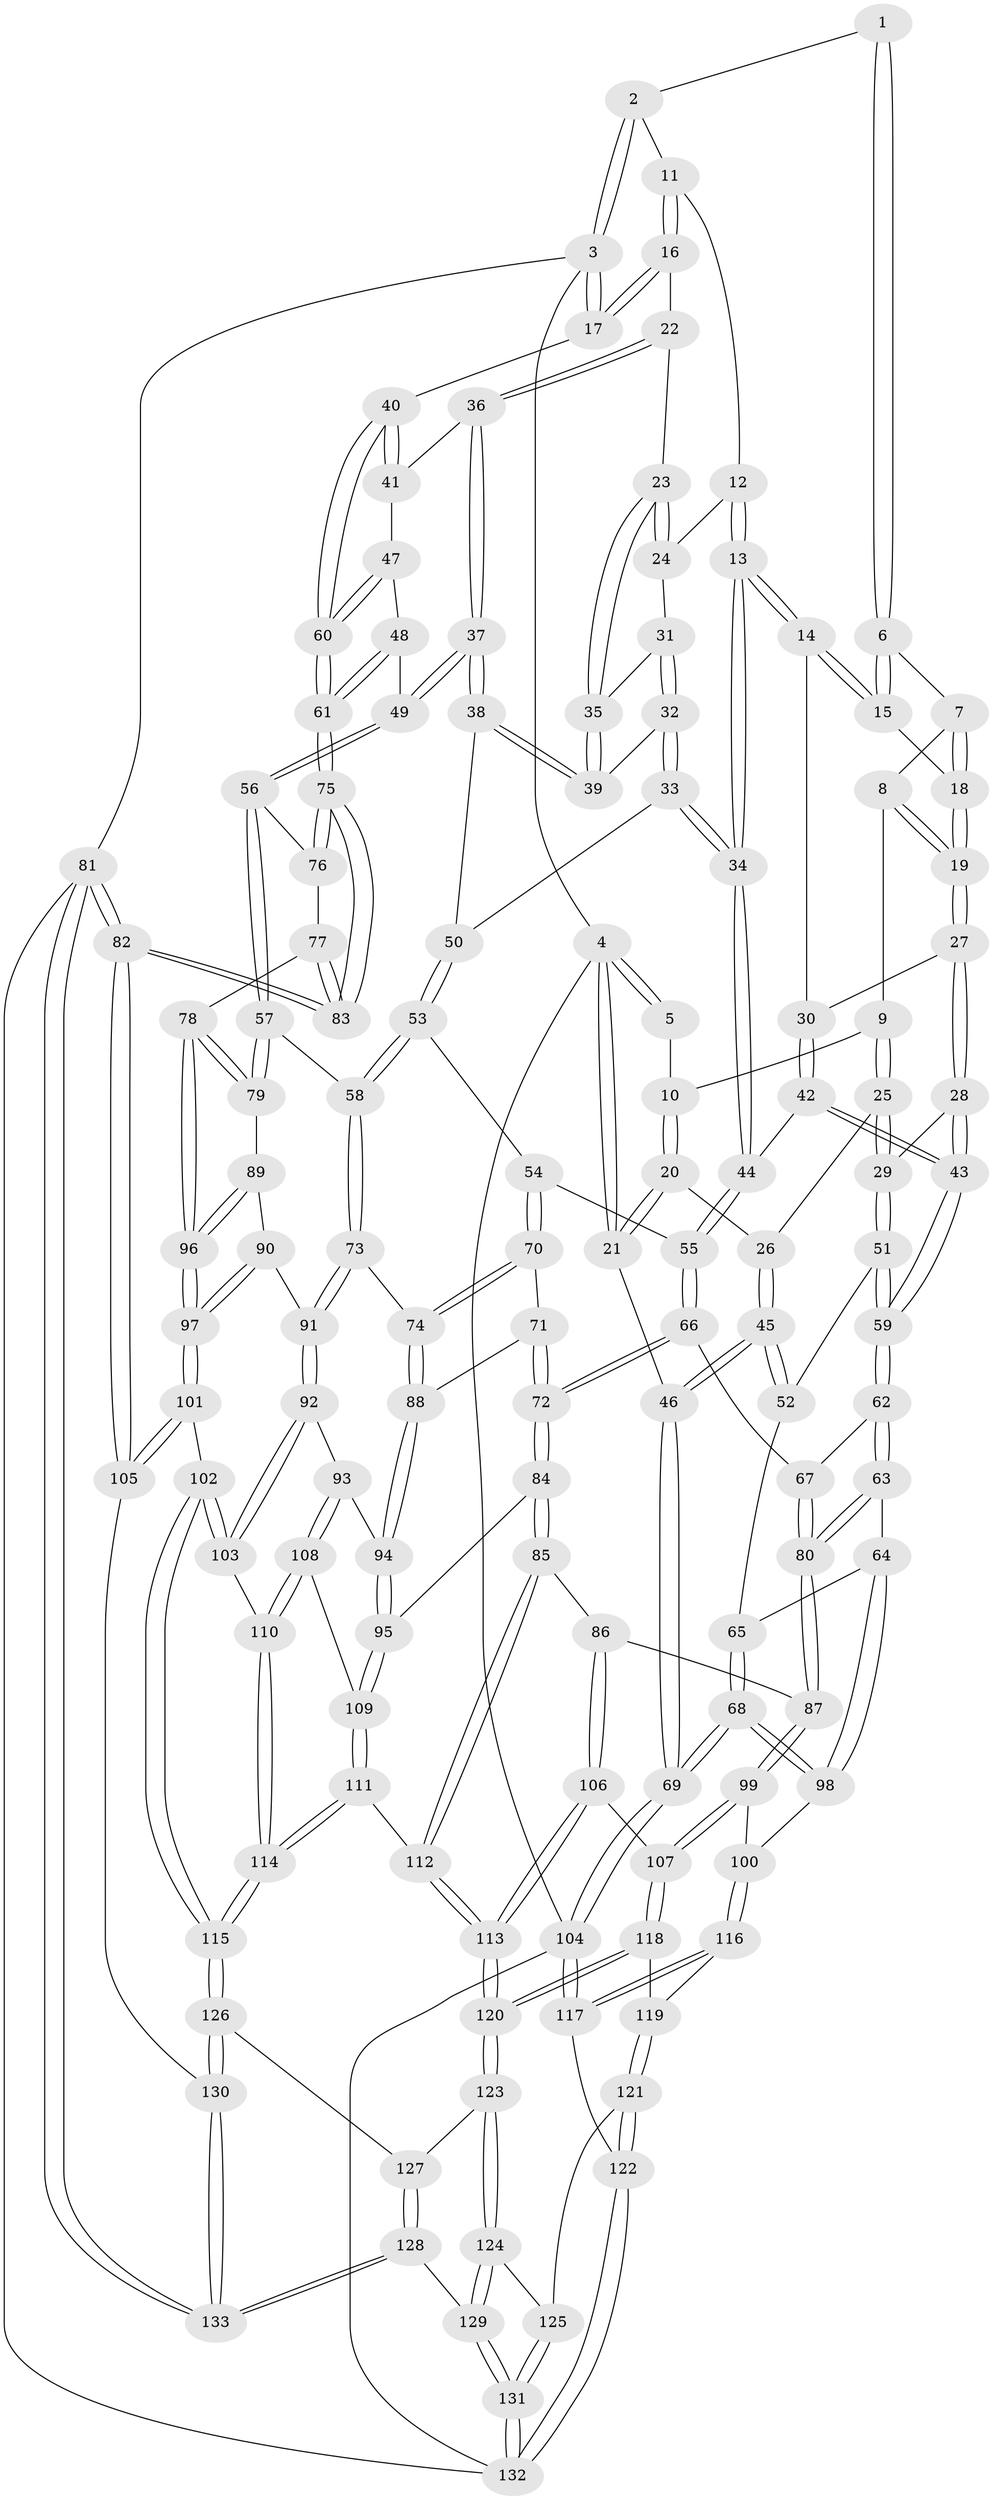 // Generated by graph-tools (version 1.1) at 2025/27/03/09/25 03:27:07]
// undirected, 133 vertices, 329 edges
graph export_dot {
graph [start="1"]
  node [color=gray90,style=filled];
  1 [pos="+0.40861397095938023+0"];
  2 [pos="+0.6963178702390215+0"];
  3 [pos="+1+0"];
  4 [pos="+0+0"];
  5 [pos="+0.02765256545592701+0"];
  6 [pos="+0.40035667221657933+0"];
  7 [pos="+0.2441671361718364+0.04406418649549752"];
  8 [pos="+0.1937099926407387+0.06628431312015488"];
  9 [pos="+0.16380216958339236+0.05182539304148981"];
  10 [pos="+0.1372282867684898+0.02776549362113438"];
  11 [pos="+0.7092149857884616+0"];
  12 [pos="+0.6729522858634708+0.0034495564484456286"];
  13 [pos="+0.526996548770086+0.1551697773015258"];
  14 [pos="+0.46630687838479984+0.11889004874540825"];
  15 [pos="+0.4017304178021422+0"];
  16 [pos="+0.842608710417491+0.09197922133827258"];
  17 [pos="+1+0.060449434905965556"];
  18 [pos="+0.2991363617686583+0.09789375585257336"];
  19 [pos="+0.2710018600576155+0.14477055996702567"];
  20 [pos="+0.0638199735349687+0.15399135103285952"];
  21 [pos="+0+0.08521281318219871"];
  22 [pos="+0.8191468794889742+0.15217041442860965"];
  23 [pos="+0.7900527782545788+0.16351794602141168"];
  24 [pos="+0.6967778805999336+0.12692657337547"];
  25 [pos="+0.16789431313105777+0.21270347476096738"];
  26 [pos="+0.09415828933205041+0.19294937279871716"];
  27 [pos="+0.27180874752171985+0.1599504508555235"];
  28 [pos="+0.2507259941021138+0.18976105455452782"];
  29 [pos="+0.17061162627076604+0.21427269782941039"];
  30 [pos="+0.3843772440695073+0.182492401543336"];
  31 [pos="+0.6714353904191719+0.1674941726554482"];
  32 [pos="+0.6354355694836972+0.20129679764254046"];
  33 [pos="+0.6194535569168189+0.209940597980482"];
  34 [pos="+0.562294839306144+0.2249201660564546"];
  35 [pos="+0.7568024614718248+0.20996688474408945"];
  36 [pos="+0.8518514398021245+0.20195410571116318"];
  37 [pos="+0.7752956343609032+0.27761678271064516"];
  38 [pos="+0.7500754465371232+0.24974365310405852"];
  39 [pos="+0.7492366818746052+0.23086175228144057"];
  40 [pos="+1+0.15554695914570182"];
  41 [pos="+0.8681869440101427+0.2169690340395089"];
  42 [pos="+0.3825690467295859+0.28200800405569754"];
  43 [pos="+0.32330291786348764+0.33591094358936135"];
  44 [pos="+0.5507988561893614+0.2913386403042742"];
  45 [pos="+0.01319996650773891+0.3359981214088887"];
  46 [pos="+0+0.4136289185089409"];
  47 [pos="+0.8676274675782926+0.31099614946861326"];
  48 [pos="+0.8630605524753653+0.31860834590618897"];
  49 [pos="+0.8166226327726941+0.3674097906510421"];
  50 [pos="+0.7110996889693944+0.2687612401261263"];
  51 [pos="+0.16839509791134966+0.3048264643580752"];
  52 [pos="+0.13292957539094719+0.34287626655669434"];
  53 [pos="+0.6644472425923695+0.3637404199436258"];
  54 [pos="+0.5736018016989882+0.3230101747382677"];
  55 [pos="+0.5532713794290071+0.3003161320310053"];
  56 [pos="+0.8145054309894202+0.3742500275204686"];
  57 [pos="+0.7538753727417788+0.42448032229051114"];
  58 [pos="+0.73387132152999+0.4257653108813527"];
  59 [pos="+0.31802512991676135+0.35224441186617333"];
  60 [pos="+1+0.1873316209356832"];
  61 [pos="+1+0.42262699332410236"];
  62 [pos="+0.3190493012326758+0.36106033256792364"];
  63 [pos="+0.22133144180667705+0.4993909024605155"];
  64 [pos="+0.20670273786062557+0.49839939789558785"];
  65 [pos="+0.14632657925197706+0.3762518188079162"];
  66 [pos="+0.4267241113985797+0.42408328728553246"];
  67 [pos="+0.41352919509963626+0.4180660324005697"];
  68 [pos="+0+0.5674414122232271"];
  69 [pos="+0+0.571617274195192"];
  70 [pos="+0.554859872805969+0.44983798055242663"];
  71 [pos="+0.5363747251284728+0.4792255207936817"];
  72 [pos="+0.4574081256591077+0.4965965333304701"];
  73 [pos="+0.7019925380365719+0.46331275306881653"];
  74 [pos="+0.6881497729903723+0.4674717005158922"];
  75 [pos="+1+0.49384036948608756"];
  76 [pos="+0.8313204617458685+0.38221780005684974"];
  77 [pos="+0.9519836796981735+0.5740183253542529"];
  78 [pos="+0.8727650982947229+0.584018993386466"];
  79 [pos="+0.8333442216352668+0.5504642585970596"];
  80 [pos="+0.2807377927863415+0.5611835073033011"];
  81 [pos="+1+1"];
  82 [pos="+1+1"];
  83 [pos="+1+0.5666028494819616"];
  84 [pos="+0.4241503032710441+0.5926349768962271"];
  85 [pos="+0.42353145953723637+0.5929650636365348"];
  86 [pos="+0.30205448304273363+0.5830783663141226"];
  87 [pos="+0.2972788093419639+0.5813877915379103"];
  88 [pos="+0.586793684476915+0.5267948515609701"];
  89 [pos="+0.7303126062010594+0.5879882396314637"];
  90 [pos="+0.7208373135371899+0.5870899249574334"];
  91 [pos="+0.6865810000866122+0.5804637587969042"];
  92 [pos="+0.6433564732728012+0.6281077040689733"];
  93 [pos="+0.6242338537609213+0.6218204953496488"];
  94 [pos="+0.5880045748671702+0.584391061699069"];
  95 [pos="+0.42437264453283097+0.5927111891383903"];
  96 [pos="+0.8090460978422157+0.6855684455754488"];
  97 [pos="+0.7824265263725503+0.7501043499722116"];
  98 [pos="+0.050623535159619266+0.5603736533381571"];
  99 [pos="+0.27471416802622783+0.6132637558322609"];
  100 [pos="+0.17832293254478093+0.6912331162414109"];
  101 [pos="+0.7728773398268167+0.7753348514479765"];
  102 [pos="+0.7353944933072625+0.7792432180430152"];
  103 [pos="+0.6634990694875389+0.6711207632228057"];
  104 [pos="+0+0.7022337358953766"];
  105 [pos="+0.9167946277841469+0.8594572526734875"];
  106 [pos="+0.32147090820641083+0.7146891415876481"];
  107 [pos="+0.2607717629542242+0.7318342946785913"];
  108 [pos="+0.5466796581729313+0.6748872902668441"];
  109 [pos="+0.5222287294709635+0.6747844751916258"];
  110 [pos="+0.5689062760143061+0.7160678619186992"];
  111 [pos="+0.4939477193156466+0.7771499315061846"];
  112 [pos="+0.4102741171036584+0.7757262669723588"];
  113 [pos="+0.3971186755845618+0.7865724341521065"];
  114 [pos="+0.5721518421942373+0.8131822519251555"];
  115 [pos="+0.6295831030836185+0.8622592692791922"];
  116 [pos="+0.1790089439324632+0.7209947154910624"];
  117 [pos="+0+0.7951362324400416"];
  118 [pos="+0.2355339737743288+0.7635231977160839"];
  119 [pos="+0.22373372051723545+0.7681127969463899"];
  120 [pos="+0.3896739458855939+0.7989112030046841"];
  121 [pos="+0.2006673854351516+0.8760013081147631"];
  122 [pos="+0.11458411333579993+0.8939643692526936"];
  123 [pos="+0.38774326740738546+0.8079475205341127"];
  124 [pos="+0.3072953763227178+0.8679604763951698"];
  125 [pos="+0.2040269329476664+0.8778038964538067"];
  126 [pos="+0.6142174596723226+0.9181273054782305"];
  127 [pos="+0.4080164626424665+0.8546634655319522"];
  128 [pos="+0.4304050439387655+1"];
  129 [pos="+0.4247120463133563+1"];
  130 [pos="+0.5983426872038936+1"];
  131 [pos="+0.36671953855312545+1"];
  132 [pos="+0.008093753663517935+1"];
  133 [pos="+0.5768181159422051+1"];
  1 -- 2;
  1 -- 6;
  1 -- 6;
  2 -- 3;
  2 -- 3;
  2 -- 11;
  3 -- 4;
  3 -- 17;
  3 -- 17;
  3 -- 81;
  4 -- 5;
  4 -- 5;
  4 -- 21;
  4 -- 21;
  4 -- 104;
  5 -- 10;
  6 -- 7;
  6 -- 15;
  6 -- 15;
  7 -- 8;
  7 -- 18;
  7 -- 18;
  8 -- 9;
  8 -- 19;
  8 -- 19;
  9 -- 10;
  9 -- 25;
  9 -- 25;
  10 -- 20;
  10 -- 20;
  11 -- 12;
  11 -- 16;
  11 -- 16;
  12 -- 13;
  12 -- 13;
  12 -- 24;
  13 -- 14;
  13 -- 14;
  13 -- 34;
  13 -- 34;
  14 -- 15;
  14 -- 15;
  14 -- 30;
  15 -- 18;
  16 -- 17;
  16 -- 17;
  16 -- 22;
  17 -- 40;
  18 -- 19;
  18 -- 19;
  19 -- 27;
  19 -- 27;
  20 -- 21;
  20 -- 21;
  20 -- 26;
  21 -- 46;
  22 -- 23;
  22 -- 36;
  22 -- 36;
  23 -- 24;
  23 -- 24;
  23 -- 35;
  23 -- 35;
  24 -- 31;
  25 -- 26;
  25 -- 29;
  25 -- 29;
  26 -- 45;
  26 -- 45;
  27 -- 28;
  27 -- 28;
  27 -- 30;
  28 -- 29;
  28 -- 43;
  28 -- 43;
  29 -- 51;
  29 -- 51;
  30 -- 42;
  30 -- 42;
  31 -- 32;
  31 -- 32;
  31 -- 35;
  32 -- 33;
  32 -- 33;
  32 -- 39;
  33 -- 34;
  33 -- 34;
  33 -- 50;
  34 -- 44;
  34 -- 44;
  35 -- 39;
  35 -- 39;
  36 -- 37;
  36 -- 37;
  36 -- 41;
  37 -- 38;
  37 -- 38;
  37 -- 49;
  37 -- 49;
  38 -- 39;
  38 -- 39;
  38 -- 50;
  40 -- 41;
  40 -- 41;
  40 -- 60;
  40 -- 60;
  41 -- 47;
  42 -- 43;
  42 -- 43;
  42 -- 44;
  43 -- 59;
  43 -- 59;
  44 -- 55;
  44 -- 55;
  45 -- 46;
  45 -- 46;
  45 -- 52;
  45 -- 52;
  46 -- 69;
  46 -- 69;
  47 -- 48;
  47 -- 60;
  47 -- 60;
  48 -- 49;
  48 -- 61;
  48 -- 61;
  49 -- 56;
  49 -- 56;
  50 -- 53;
  50 -- 53;
  51 -- 52;
  51 -- 59;
  51 -- 59;
  52 -- 65;
  53 -- 54;
  53 -- 58;
  53 -- 58;
  54 -- 55;
  54 -- 70;
  54 -- 70;
  55 -- 66;
  55 -- 66;
  56 -- 57;
  56 -- 57;
  56 -- 76;
  57 -- 58;
  57 -- 79;
  57 -- 79;
  58 -- 73;
  58 -- 73;
  59 -- 62;
  59 -- 62;
  60 -- 61;
  60 -- 61;
  61 -- 75;
  61 -- 75;
  62 -- 63;
  62 -- 63;
  62 -- 67;
  63 -- 64;
  63 -- 80;
  63 -- 80;
  64 -- 65;
  64 -- 98;
  64 -- 98;
  65 -- 68;
  65 -- 68;
  66 -- 67;
  66 -- 72;
  66 -- 72;
  67 -- 80;
  67 -- 80;
  68 -- 69;
  68 -- 69;
  68 -- 98;
  68 -- 98;
  69 -- 104;
  69 -- 104;
  70 -- 71;
  70 -- 74;
  70 -- 74;
  71 -- 72;
  71 -- 72;
  71 -- 88;
  72 -- 84;
  72 -- 84;
  73 -- 74;
  73 -- 91;
  73 -- 91;
  74 -- 88;
  74 -- 88;
  75 -- 76;
  75 -- 76;
  75 -- 83;
  75 -- 83;
  76 -- 77;
  77 -- 78;
  77 -- 83;
  77 -- 83;
  78 -- 79;
  78 -- 79;
  78 -- 96;
  78 -- 96;
  79 -- 89;
  80 -- 87;
  80 -- 87;
  81 -- 82;
  81 -- 82;
  81 -- 133;
  81 -- 133;
  81 -- 132;
  82 -- 83;
  82 -- 83;
  82 -- 105;
  82 -- 105;
  84 -- 85;
  84 -- 85;
  84 -- 95;
  85 -- 86;
  85 -- 112;
  85 -- 112;
  86 -- 87;
  86 -- 106;
  86 -- 106;
  87 -- 99;
  87 -- 99;
  88 -- 94;
  88 -- 94;
  89 -- 90;
  89 -- 96;
  89 -- 96;
  90 -- 91;
  90 -- 97;
  90 -- 97;
  91 -- 92;
  91 -- 92;
  92 -- 93;
  92 -- 103;
  92 -- 103;
  93 -- 94;
  93 -- 108;
  93 -- 108;
  94 -- 95;
  94 -- 95;
  95 -- 109;
  95 -- 109;
  96 -- 97;
  96 -- 97;
  97 -- 101;
  97 -- 101;
  98 -- 100;
  99 -- 100;
  99 -- 107;
  99 -- 107;
  100 -- 116;
  100 -- 116;
  101 -- 102;
  101 -- 105;
  101 -- 105;
  102 -- 103;
  102 -- 103;
  102 -- 115;
  102 -- 115;
  103 -- 110;
  104 -- 117;
  104 -- 117;
  104 -- 132;
  105 -- 130;
  106 -- 107;
  106 -- 113;
  106 -- 113;
  107 -- 118;
  107 -- 118;
  108 -- 109;
  108 -- 110;
  108 -- 110;
  109 -- 111;
  109 -- 111;
  110 -- 114;
  110 -- 114;
  111 -- 112;
  111 -- 114;
  111 -- 114;
  112 -- 113;
  112 -- 113;
  113 -- 120;
  113 -- 120;
  114 -- 115;
  114 -- 115;
  115 -- 126;
  115 -- 126;
  116 -- 117;
  116 -- 117;
  116 -- 119;
  117 -- 122;
  118 -- 119;
  118 -- 120;
  118 -- 120;
  119 -- 121;
  119 -- 121;
  120 -- 123;
  120 -- 123;
  121 -- 122;
  121 -- 122;
  121 -- 125;
  122 -- 132;
  122 -- 132;
  123 -- 124;
  123 -- 124;
  123 -- 127;
  124 -- 125;
  124 -- 129;
  124 -- 129;
  125 -- 131;
  125 -- 131;
  126 -- 127;
  126 -- 130;
  126 -- 130;
  127 -- 128;
  127 -- 128;
  128 -- 129;
  128 -- 133;
  128 -- 133;
  129 -- 131;
  129 -- 131;
  130 -- 133;
  130 -- 133;
  131 -- 132;
  131 -- 132;
}

